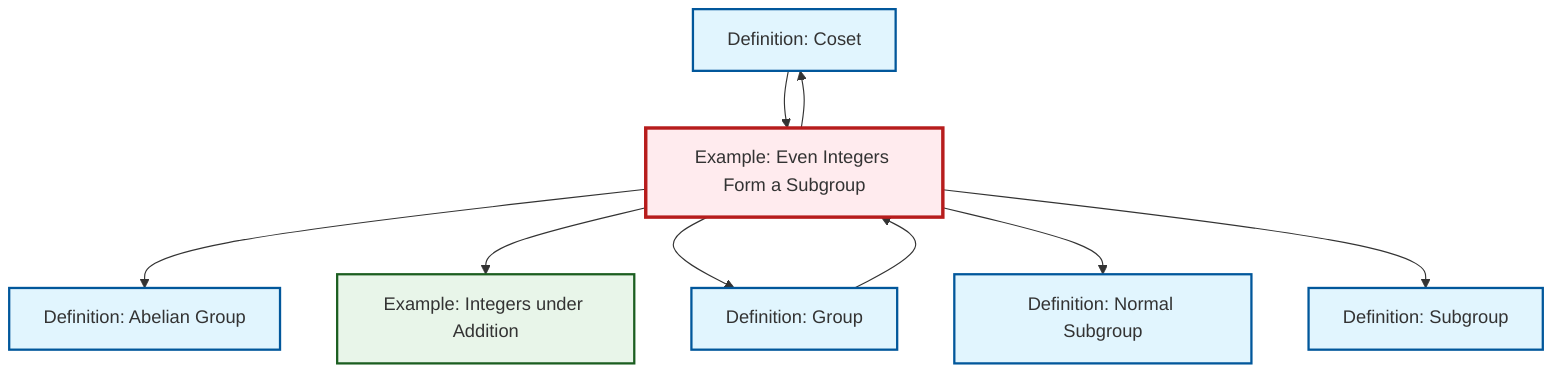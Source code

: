 graph TD
    classDef definition fill:#e1f5fe,stroke:#01579b,stroke-width:2px
    classDef theorem fill:#f3e5f5,stroke:#4a148c,stroke-width:2px
    classDef axiom fill:#fff3e0,stroke:#e65100,stroke-width:2px
    classDef example fill:#e8f5e9,stroke:#1b5e20,stroke-width:2px
    classDef current fill:#ffebee,stroke:#b71c1c,stroke-width:3px
    def-abelian-group["Definition: Abelian Group"]:::definition
    def-coset["Definition: Coset"]:::definition
    ex-even-integers-subgroup["Example: Even Integers Form a Subgroup"]:::example
    def-group["Definition: Group"]:::definition
    def-normal-subgroup["Definition: Normal Subgroup"]:::definition
    ex-integers-addition["Example: Integers under Addition"]:::example
    def-subgroup["Definition: Subgroup"]:::definition
    ex-even-integers-subgroup --> def-abelian-group
    def-group --> ex-even-integers-subgroup
    ex-even-integers-subgroup --> ex-integers-addition
    ex-even-integers-subgroup --> def-group
    ex-even-integers-subgroup --> def-normal-subgroup
    def-coset --> ex-even-integers-subgroup
    ex-even-integers-subgroup --> def-subgroup
    ex-even-integers-subgroup --> def-coset
    class ex-even-integers-subgroup current